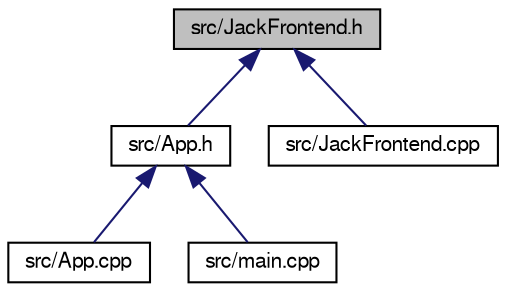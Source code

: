 digraph "src/JackFrontend.h"
{
  edge [fontname="FreeSans",fontsize="10",labelfontname="FreeSans",labelfontsize="10"];
  node [fontname="FreeSans",fontsize="10",shape=record];
  Node1 [label="src/JackFrontend.h",height=0.2,width=0.4,color="black", fillcolor="grey75", style="filled" fontcolor="black"];
  Node1 -> Node2 [dir="back",color="midnightblue",fontsize="10",style="solid",fontname="FreeSans"];
  Node2 [label="src/App.h",height=0.2,width=0.4,color="black", fillcolor="white", style="filled",URL="$_app_8h.html",tooltip="Header file for the App class. "];
  Node2 -> Node3 [dir="back",color="midnightblue",fontsize="10",style="solid",fontname="FreeSans"];
  Node3 [label="src/App.cpp",height=0.2,width=0.4,color="black", fillcolor="white", style="filled",URL="$_app_8cpp.html",tooltip="Implementation file for the App class. "];
  Node2 -> Node4 [dir="back",color="midnightblue",fontsize="10",style="solid",fontname="FreeSans"];
  Node4 [label="src/main.cpp",height=0.2,width=0.4,color="black", fillcolor="white", style="filled",URL="$main_8cpp.html"];
  Node1 -> Node5 [dir="back",color="midnightblue",fontsize="10",style="solid",fontname="FreeSans"];
  Node5 [label="src/JackFrontend.cpp",height=0.2,width=0.4,color="black", fillcolor="white", style="filled",URL="$_jack_frontend_8cpp.html",tooltip="Implementation file for the JackFrontend class. "];
}
